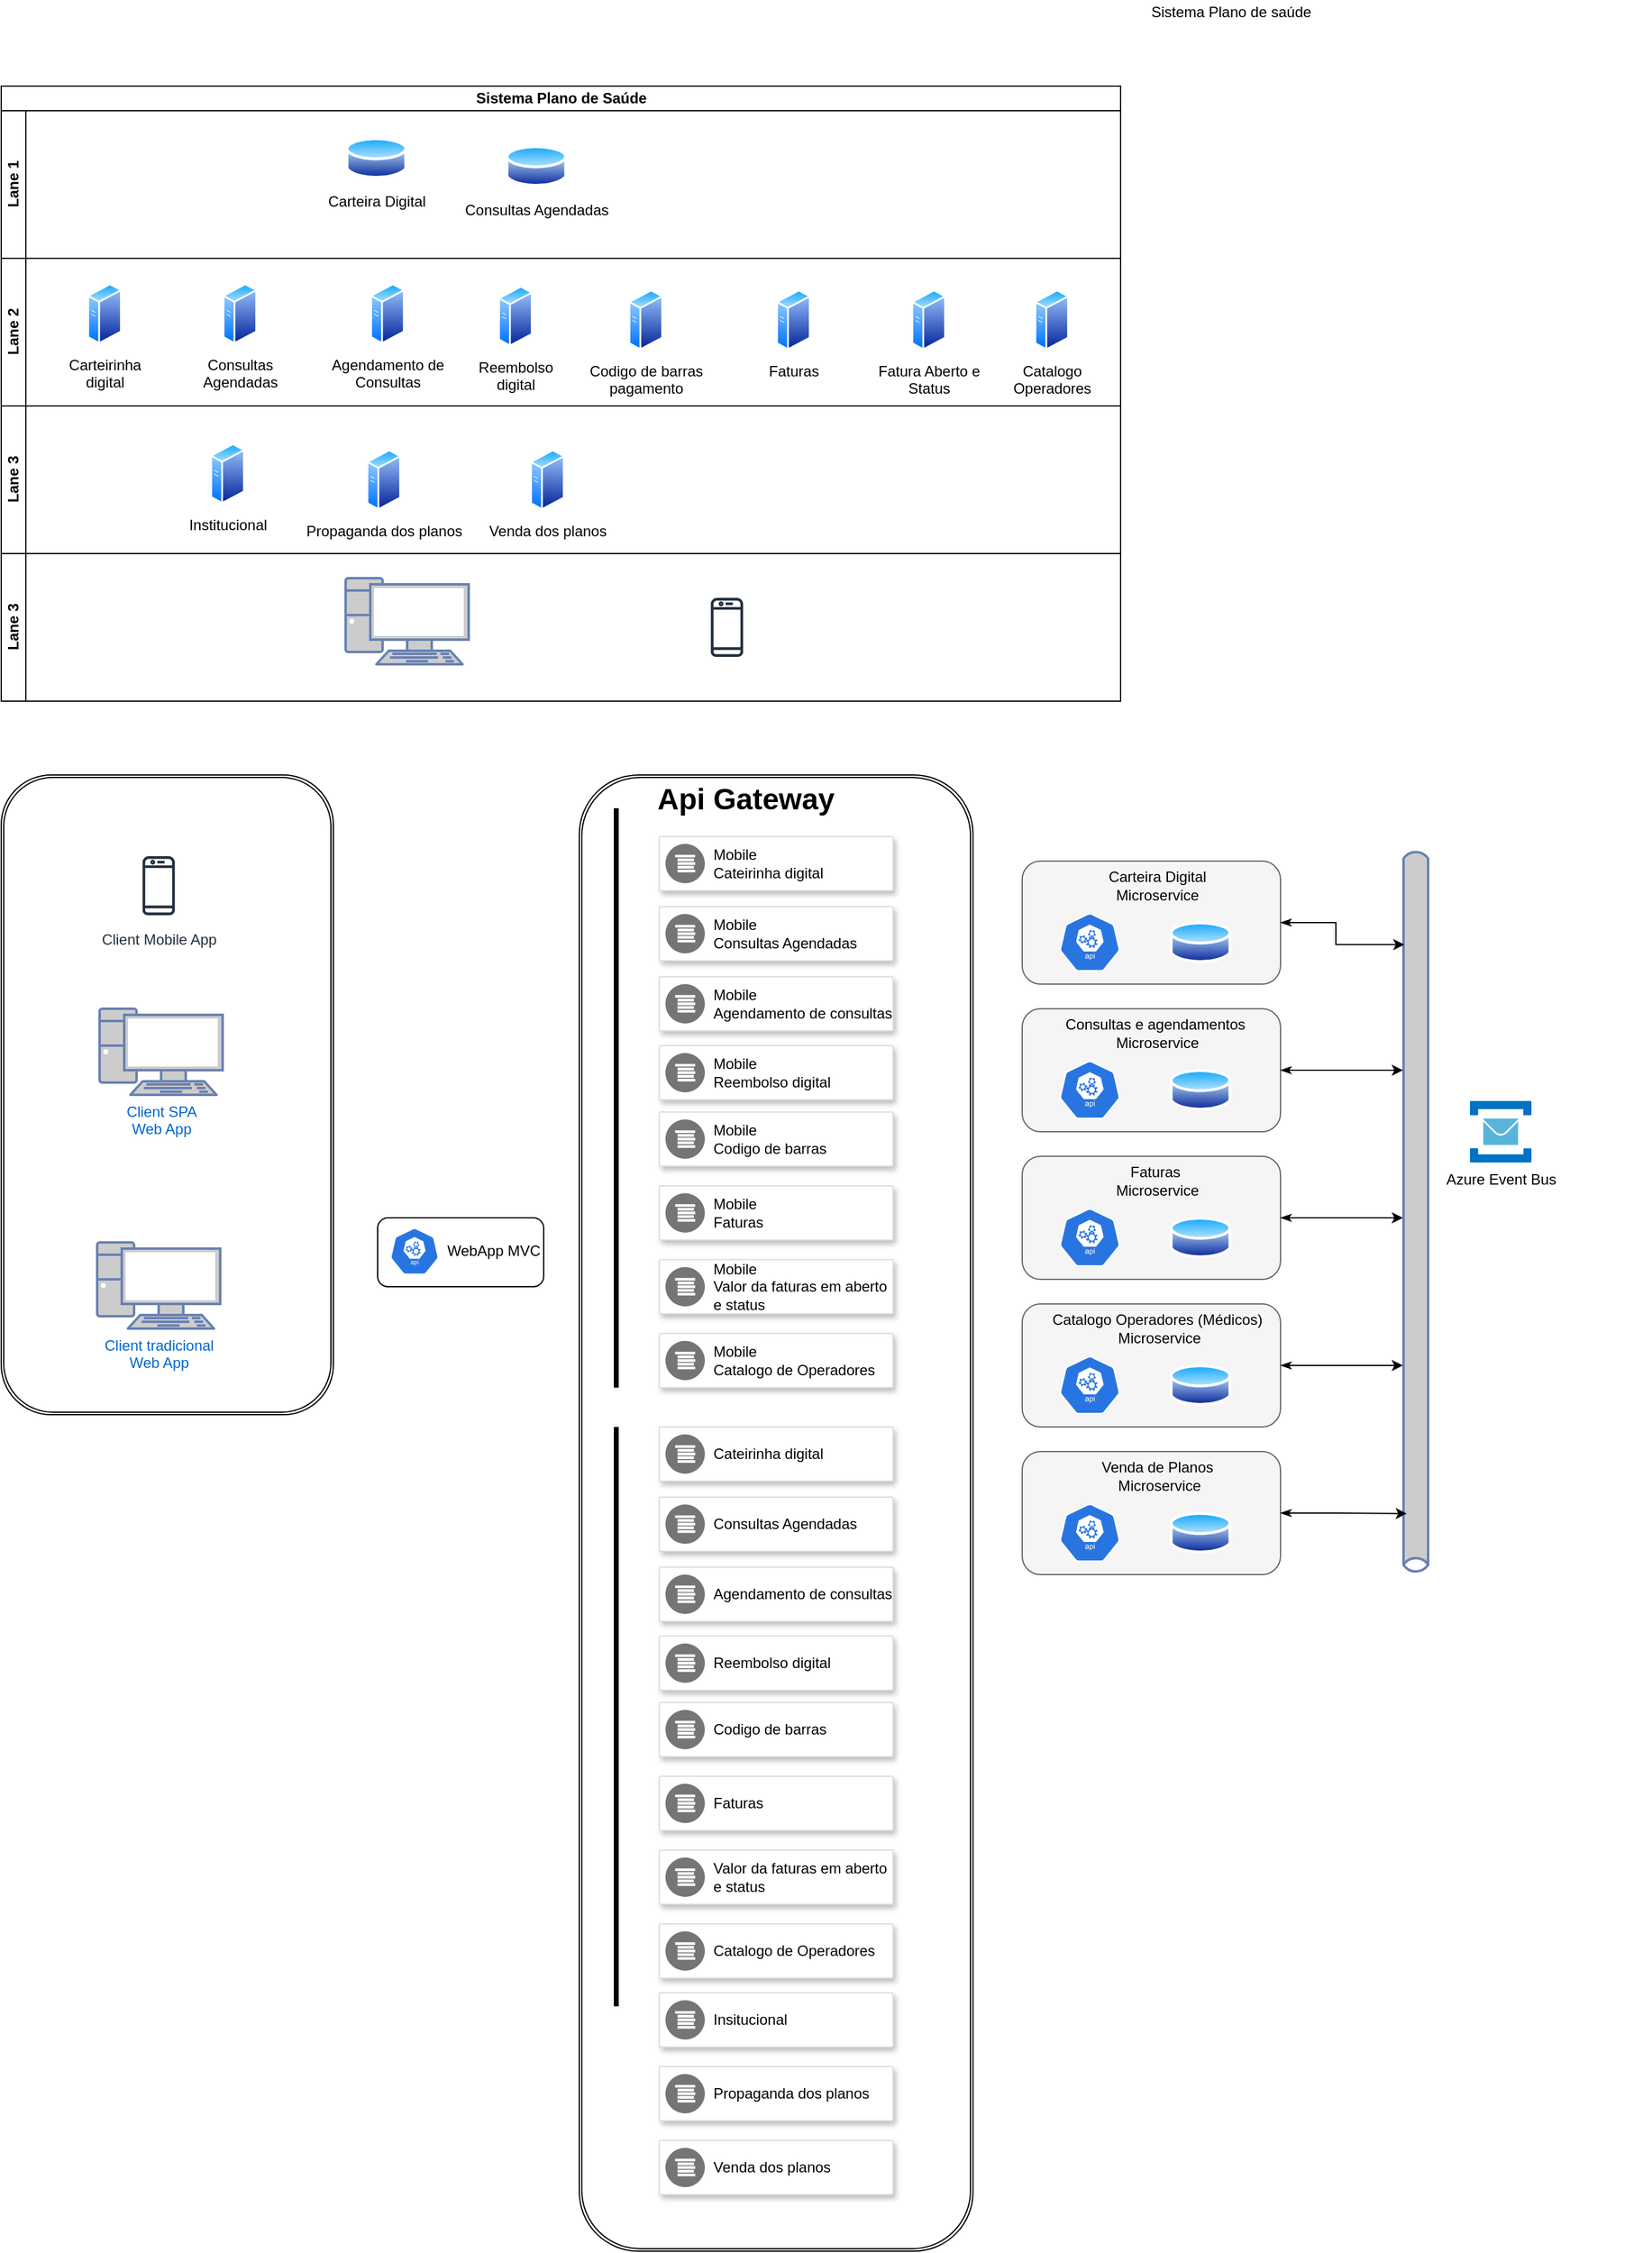<mxfile version="14.6.13" type="github">
  <diagram id="5VlOxiOjRQa_Ft2UE_wH" name="Page-1">
    <mxGraphModel dx="2842" dy="1225" grid="1" gridSize="10" guides="1" tooltips="1" connect="1" arrows="1" fold="1" page="1" pageScale="1" pageWidth="827" pageHeight="1169" math="0" shadow="0">
      <root>
        <mxCell id="0" />
        <mxCell id="1" parent="0" />
        <mxCell id="9w_ExevQt71kOKKglzPg-163" value="" style="shape=ext;double=1;rounded=1;whiteSpace=wrap;html=1;" vertex="1" parent="1">
          <mxGeometry x="-240" y="720" width="320" height="1200" as="geometry" />
        </mxCell>
        <mxCell id="9w_ExevQt71kOKKglzPg-58" value="" style="shape=ext;double=1;rounded=1;whiteSpace=wrap;html=1;" vertex="1" parent="1">
          <mxGeometry x="-710" y="720" width="270" height="520" as="geometry" />
        </mxCell>
        <mxCell id="9w_ExevQt71kOKKglzPg-6" value="Sistema Plano de saúde" style="text;html=1;strokeColor=none;fillColor=none;align=center;verticalAlign=middle;whiteSpace=wrap;rounded=0;" vertex="1" parent="1">
          <mxGeometry x="200" y="90" width="180" height="20" as="geometry" />
        </mxCell>
        <mxCell id="9w_ExevQt71kOKKglzPg-21" value="Sistema Plano de Saúde" style="swimlane;html=1;childLayout=stackLayout;resizeParent=1;resizeParentMax=0;horizontal=1;startSize=20;horizontalStack=0;" vertex="1" parent="1">
          <mxGeometry x="-710" y="160" width="910" height="380" as="geometry" />
        </mxCell>
        <mxCell id="9w_ExevQt71kOKKglzPg-22" value="Lane 1" style="swimlane;html=1;startSize=20;horizontal=0;" vertex="1" parent="9w_ExevQt71kOKKglzPg-21">
          <mxGeometry y="20" width="910" height="120" as="geometry" />
        </mxCell>
        <mxCell id="9w_ExevQt71kOKKglzPg-40" value="Carteira Digital" style="aspect=fixed;perimeter=ellipsePerimeter;html=1;align=center;shadow=0;dashed=0;spacingTop=3;image;image=img/lib/active_directory/database.svg;" vertex="1" parent="9w_ExevQt71kOKKglzPg-22">
          <mxGeometry x="280" y="20" width="50" height="37" as="geometry" />
        </mxCell>
        <mxCell id="9w_ExevQt71kOKKglzPg-55" value="Consultas Agendadas&lt;br&gt;" style="aspect=fixed;perimeter=ellipsePerimeter;html=1;align=center;shadow=0;dashed=0;spacingTop=3;image;image=img/lib/active_directory/database.svg;" vertex="1" parent="9w_ExevQt71kOKKglzPg-22">
          <mxGeometry x="410" y="26.5" width="50" height="37" as="geometry" />
        </mxCell>
        <mxCell id="9w_ExevQt71kOKKglzPg-23" value="Lane 2" style="swimlane;html=1;startSize=20;horizontal=0;" vertex="1" parent="9w_ExevQt71kOKKglzPg-21">
          <mxGeometry y="140" width="910" height="120" as="geometry" />
        </mxCell>
        <mxCell id="9w_ExevQt71kOKKglzPg-32" value="Catalogo &lt;br&gt;Operadores" style="aspect=fixed;perimeter=ellipsePerimeter;html=1;align=center;shadow=0;dashed=0;spacingTop=3;image;image=img/lib/active_directory/generic_server.svg;" vertex="1" parent="9w_ExevQt71kOKKglzPg-23">
          <mxGeometry x="840" y="25" width="28" height="50" as="geometry" />
        </mxCell>
        <mxCell id="9w_ExevQt71kOKKglzPg-31" value="Fatura Aberto e &lt;br&gt;Status" style="aspect=fixed;perimeter=ellipsePerimeter;html=1;align=center;shadow=0;dashed=0;spacingTop=3;image;image=img/lib/active_directory/generic_server.svg;" vertex="1" parent="9w_ExevQt71kOKKglzPg-23">
          <mxGeometry x="740" y="25" width="28" height="50" as="geometry" />
        </mxCell>
        <mxCell id="9w_ExevQt71kOKKglzPg-30" value="Faturas&lt;br&gt;" style="aspect=fixed;perimeter=ellipsePerimeter;html=1;align=center;shadow=0;dashed=0;spacingTop=3;image;image=img/lib/active_directory/generic_server.svg;" vertex="1" parent="9w_ExevQt71kOKKglzPg-23">
          <mxGeometry x="630" y="25" width="28" height="50" as="geometry" />
        </mxCell>
        <mxCell id="9w_ExevQt71kOKKglzPg-29" value="Codigo de barras &lt;br&gt;pagamento" style="aspect=fixed;perimeter=ellipsePerimeter;html=1;align=center;shadow=0;dashed=0;spacingTop=3;image;image=img/lib/active_directory/generic_server.svg;" vertex="1" parent="9w_ExevQt71kOKKglzPg-23">
          <mxGeometry x="510" y="25" width="28" height="50" as="geometry" />
        </mxCell>
        <mxCell id="9w_ExevQt71kOKKglzPg-28" value="Reembolso &lt;br&gt;digital" style="aspect=fixed;perimeter=ellipsePerimeter;html=1;align=center;shadow=0;dashed=0;spacingTop=3;image;image=img/lib/active_directory/generic_server.svg;" vertex="1" parent="9w_ExevQt71kOKKglzPg-23">
          <mxGeometry x="404" y="22" width="28" height="50" as="geometry" />
        </mxCell>
        <mxCell id="9w_ExevQt71kOKKglzPg-27" value="Agendamento de &lt;br&gt;Consultas" style="aspect=fixed;perimeter=ellipsePerimeter;html=1;align=center;shadow=0;dashed=0;spacingTop=3;image;image=img/lib/active_directory/generic_server.svg;" vertex="1" parent="9w_ExevQt71kOKKglzPg-23">
          <mxGeometry x="300" y="20" width="28" height="50" as="geometry" />
        </mxCell>
        <mxCell id="9w_ExevQt71kOKKglzPg-24" value="Lane 3" style="swimlane;html=1;startSize=20;horizontal=0;" vertex="1" parent="9w_ExevQt71kOKKglzPg-21">
          <mxGeometry y="260" width="910" height="120" as="geometry" />
        </mxCell>
        <mxCell id="9w_ExevQt71kOKKglzPg-38" value="Venda dos planos" style="aspect=fixed;perimeter=ellipsePerimeter;html=1;align=center;shadow=0;dashed=0;spacingTop=3;image;image=img/lib/active_directory/generic_server.svg;" vertex="1" parent="9w_ExevQt71kOKKglzPg-24">
          <mxGeometry x="430" y="35" width="28.0" height="50" as="geometry" />
        </mxCell>
        <mxCell id="9w_ExevQt71kOKKglzPg-37" value="Propaganda dos planos" style="aspect=fixed;perimeter=ellipsePerimeter;html=1;align=center;shadow=0;dashed=0;spacingTop=3;image;image=img/lib/active_directory/generic_server.svg;" vertex="1" parent="9w_ExevQt71kOKKglzPg-24">
          <mxGeometry x="297" y="35" width="28.0" height="50" as="geometry" />
        </mxCell>
        <mxCell id="9w_ExevQt71kOKKglzPg-25" value="Carteirinha &lt;br&gt;digital" style="aspect=fixed;perimeter=ellipsePerimeter;html=1;align=center;shadow=0;dashed=0;spacingTop=3;image;image=img/lib/active_directory/generic_server.svg;" vertex="1" parent="1">
          <mxGeometry x="-640" y="320" width="28.0" height="50" as="geometry" />
        </mxCell>
        <mxCell id="9w_ExevQt71kOKKglzPg-26" value="Consultas &lt;br&gt;Agendadas" style="aspect=fixed;perimeter=ellipsePerimeter;html=1;align=center;shadow=0;dashed=0;spacingTop=3;image;image=img/lib/active_directory/generic_server.svg;" vertex="1" parent="1">
          <mxGeometry x="-530" y="320" width="28" height="50" as="geometry" />
        </mxCell>
        <mxCell id="9w_ExevQt71kOKKglzPg-33" value="Lane 3" style="swimlane;html=1;startSize=20;horizontal=0;" vertex="1" parent="1">
          <mxGeometry x="-710" y="540" width="910" height="120" as="geometry">
            <mxRectangle x="-710" y="540" width="30" height="60" as="alternateBounds" />
          </mxGeometry>
        </mxCell>
        <mxCell id="9w_ExevQt71kOKKglzPg-34" value="" style="outlineConnect=0;fontColor=#232F3E;gradientColor=none;strokeColor=#232F3E;fillColor=#ffffff;dashed=0;verticalLabelPosition=bottom;verticalAlign=top;align=center;html=1;fontSize=12;fontStyle=0;aspect=fixed;shape=mxgraph.aws4.resourceIcon;resIcon=mxgraph.aws4.mobile_client;" vertex="1" parent="9w_ExevQt71kOKKglzPg-33">
          <mxGeometry x="560" y="30" width="60" height="60" as="geometry" />
        </mxCell>
        <mxCell id="9w_ExevQt71kOKKglzPg-35" value="" style="fontColor=#0066CC;verticalAlign=top;verticalLabelPosition=bottom;labelPosition=center;align=center;html=1;outlineConnect=0;fillColor=#CCCCCC;strokeColor=#6881B3;gradientColor=none;gradientDirection=north;strokeWidth=2;shape=mxgraph.networks.pc;" vertex="1" parent="9w_ExevQt71kOKKglzPg-33">
          <mxGeometry x="280" y="20" width="100" height="70" as="geometry" />
        </mxCell>
        <mxCell id="9w_ExevQt71kOKKglzPg-36" value="Institucional" style="aspect=fixed;perimeter=ellipsePerimeter;html=1;align=center;shadow=0;dashed=0;spacingTop=3;image;image=img/lib/active_directory/generic_server.svg;" vertex="1" parent="1">
          <mxGeometry x="-540" y="450" width="28.0" height="50" as="geometry" />
        </mxCell>
        <mxCell id="9w_ExevQt71kOKKglzPg-59" value="Client SPA &lt;br&gt;Web App" style="fontColor=#0066CC;verticalAlign=top;verticalLabelPosition=bottom;labelPosition=center;align=center;html=1;outlineConnect=0;fillColor=#CCCCCC;strokeColor=#6881B3;gradientColor=none;gradientDirection=north;strokeWidth=2;shape=mxgraph.networks.pc;" vertex="1" parent="1">
          <mxGeometry x="-630" y="910" width="100" height="70" as="geometry" />
        </mxCell>
        <mxCell id="9w_ExevQt71kOKKglzPg-81" value="" style="group" vertex="1" connectable="0" parent="1">
          <mxGeometry x="120" y="790" width="210" height="100" as="geometry" />
        </mxCell>
        <mxCell id="9w_ExevQt71kOKKglzPg-77" value="" style="rounded=1;whiteSpace=wrap;html=1;fillColor=#f5f5f5;strokeColor=#666666;fontColor=#333333;" vertex="1" parent="9w_ExevQt71kOKKglzPg-81">
          <mxGeometry width="210" height="100" as="geometry" />
        </mxCell>
        <mxCell id="9w_ExevQt71kOKKglzPg-78" value="" style="html=1;dashed=0;whitespace=wrap;fillColor=#2875E2;strokeColor=#ffffff;points=[[0.005,0.63,0],[0.1,0.2,0],[0.9,0.2,0],[0.5,0,0],[0.995,0.63,0],[0.72,0.99,0],[0.5,1,0],[0.28,0.99,0]];shape=mxgraph.kubernetes.icon;prIcon=api" vertex="1" parent="9w_ExevQt71kOKKglzPg-81">
          <mxGeometry x="30" y="42" width="50" height="48" as="geometry" />
        </mxCell>
        <mxCell id="9w_ExevQt71kOKKglzPg-79" value="Carteira Digital &lt;br&gt;Microservice" style="text;html=1;strokeColor=none;fillColor=none;align=center;verticalAlign=middle;whiteSpace=wrap;rounded=0;" vertex="1" parent="9w_ExevQt71kOKKglzPg-81">
          <mxGeometry x="10" y="10" width="200" height="20" as="geometry" />
        </mxCell>
        <mxCell id="9w_ExevQt71kOKKglzPg-80" value="" style="aspect=fixed;perimeter=ellipsePerimeter;html=1;align=center;shadow=0;dashed=0;spacingTop=3;image;image=img/lib/active_directory/database.svg;" vertex="1" parent="9w_ExevQt71kOKKglzPg-81">
          <mxGeometry x="120" y="47.5" width="50" height="37" as="geometry" />
        </mxCell>
        <mxCell id="9w_ExevQt71kOKKglzPg-83" value="" style="group" vertex="1" connectable="0" parent="1">
          <mxGeometry x="120" y="910" width="210" height="100" as="geometry" />
        </mxCell>
        <mxCell id="9w_ExevQt71kOKKglzPg-84" value="" style="rounded=1;whiteSpace=wrap;html=1;fillColor=#f5f5f5;strokeColor=#666666;fontColor=#333333;" vertex="1" parent="9w_ExevQt71kOKKglzPg-83">
          <mxGeometry width="210" height="100" as="geometry" />
        </mxCell>
        <mxCell id="9w_ExevQt71kOKKglzPg-85" value="" style="html=1;dashed=0;whitespace=wrap;fillColor=#2875E2;strokeColor=#ffffff;points=[[0.005,0.63,0],[0.1,0.2,0],[0.9,0.2,0],[0.5,0,0],[0.995,0.63,0],[0.72,0.99,0],[0.5,1,0],[0.28,0.99,0]];shape=mxgraph.kubernetes.icon;prIcon=api" vertex="1" parent="9w_ExevQt71kOKKglzPg-83">
          <mxGeometry x="30" y="42" width="50" height="48" as="geometry" />
        </mxCell>
        <mxCell id="9w_ExevQt71kOKKglzPg-86" value="Consultas e agendamentos&amp;nbsp;&lt;br&gt;Microservice" style="text;html=1;strokeColor=none;fillColor=none;align=center;verticalAlign=middle;whiteSpace=wrap;rounded=0;" vertex="1" parent="9w_ExevQt71kOKKglzPg-83">
          <mxGeometry x="10" y="10" width="200" height="20" as="geometry" />
        </mxCell>
        <mxCell id="9w_ExevQt71kOKKglzPg-87" value="" style="aspect=fixed;perimeter=ellipsePerimeter;html=1;align=center;shadow=0;dashed=0;spacingTop=3;image;image=img/lib/active_directory/database.svg;" vertex="1" parent="9w_ExevQt71kOKKglzPg-83">
          <mxGeometry x="120" y="47.5" width="50" height="37" as="geometry" />
        </mxCell>
        <mxCell id="9w_ExevQt71kOKKglzPg-88" value="" style="group" vertex="1" connectable="0" parent="1">
          <mxGeometry x="120" y="1150" width="210" height="100" as="geometry" />
        </mxCell>
        <mxCell id="9w_ExevQt71kOKKglzPg-89" value="" style="rounded=1;whiteSpace=wrap;html=1;fillColor=#f5f5f5;strokeColor=#666666;fontColor=#333333;" vertex="1" parent="9w_ExevQt71kOKKglzPg-88">
          <mxGeometry width="210" height="100" as="geometry" />
        </mxCell>
        <mxCell id="9w_ExevQt71kOKKglzPg-90" value="" style="html=1;dashed=0;whitespace=wrap;fillColor=#2875E2;strokeColor=#ffffff;points=[[0.005,0.63,0],[0.1,0.2,0],[0.9,0.2,0],[0.5,0,0],[0.995,0.63,0],[0.72,0.99,0],[0.5,1,0],[0.28,0.99,0]];shape=mxgraph.kubernetes.icon;prIcon=api" vertex="1" parent="9w_ExevQt71kOKKglzPg-88">
          <mxGeometry x="30" y="42" width="50" height="48" as="geometry" />
        </mxCell>
        <mxCell id="9w_ExevQt71kOKKglzPg-91" value="Catalogo Operadores (Médicos)&lt;br&gt;&amp;nbsp;Microservice" style="text;html=1;strokeColor=none;fillColor=none;align=center;verticalAlign=middle;whiteSpace=wrap;rounded=0;" vertex="1" parent="9w_ExevQt71kOKKglzPg-88">
          <mxGeometry x="10" y="10" width="200" height="20" as="geometry" />
        </mxCell>
        <mxCell id="9w_ExevQt71kOKKglzPg-92" value="" style="aspect=fixed;perimeter=ellipsePerimeter;html=1;align=center;shadow=0;dashed=0;spacingTop=3;image;image=img/lib/active_directory/database.svg;" vertex="1" parent="9w_ExevQt71kOKKglzPg-88">
          <mxGeometry x="120" y="47.5" width="50" height="37" as="geometry" />
        </mxCell>
        <mxCell id="9w_ExevQt71kOKKglzPg-93" value="" style="group" vertex="1" connectable="0" parent="1">
          <mxGeometry x="120" y="1030" width="210" height="100" as="geometry" />
        </mxCell>
        <mxCell id="9w_ExevQt71kOKKglzPg-94" value="" style="rounded=1;whiteSpace=wrap;html=1;fillColor=#f5f5f5;strokeColor=#666666;fontColor=#333333;" vertex="1" parent="9w_ExevQt71kOKKglzPg-93">
          <mxGeometry width="210" height="100" as="geometry" />
        </mxCell>
        <mxCell id="9w_ExevQt71kOKKglzPg-95" value="" style="html=1;dashed=0;whitespace=wrap;fillColor=#2875E2;strokeColor=#ffffff;points=[[0.005,0.63,0],[0.1,0.2,0],[0.9,0.2,0],[0.5,0,0],[0.995,0.63,0],[0.72,0.99,0],[0.5,1,0],[0.28,0.99,0]];shape=mxgraph.kubernetes.icon;prIcon=api" vertex="1" parent="9w_ExevQt71kOKKglzPg-93">
          <mxGeometry x="30" y="42" width="50" height="48" as="geometry" />
        </mxCell>
        <mxCell id="9w_ExevQt71kOKKglzPg-96" value="Faturas&amp;nbsp;&lt;br&gt;Microservice" style="text;html=1;strokeColor=none;fillColor=none;align=center;verticalAlign=middle;whiteSpace=wrap;rounded=0;" vertex="1" parent="9w_ExevQt71kOKKglzPg-93">
          <mxGeometry x="10" y="10" width="200" height="20" as="geometry" />
        </mxCell>
        <mxCell id="9w_ExevQt71kOKKglzPg-97" value="" style="aspect=fixed;perimeter=ellipsePerimeter;html=1;align=center;shadow=0;dashed=0;spacingTop=3;image;image=img/lib/active_directory/database.svg;" vertex="1" parent="9w_ExevQt71kOKKglzPg-93">
          <mxGeometry x="120" y="47.5" width="50" height="37" as="geometry" />
        </mxCell>
        <mxCell id="9w_ExevQt71kOKKglzPg-98" value="" style="html=1;fillColor=#CCCCCC;strokeColor=#6881B3;gradientColor=none;gradientDirection=north;strokeWidth=2;shape=mxgraph.networks.bus;gradientColor=none;gradientDirection=north;fontColor=#ffffff;perimeter=backbonePerimeter;backboneSize=20;rounded=1;direction=south;" vertex="1" parent="1">
          <mxGeometry x="420" y="780" width="40" height="590" as="geometry" />
        </mxCell>
        <mxCell id="9w_ExevQt71kOKKglzPg-102" value="" style="edgeStyle=none;rounded=0;endArrow=none;html=1;strokeWidth=2;strokeColor=none;" edge="1" parent="1" source="9w_ExevQt71kOKKglzPg-98">
          <mxGeometry relative="1" as="geometry">
            <mxPoint x="630" y="890" as="targetPoint" />
            <Array as="points">
              <mxPoint x="490" y="890" />
            </Array>
          </mxGeometry>
        </mxCell>
        <mxCell id="9w_ExevQt71kOKKglzPg-112" value="Azure Event Bus" style="aspect=fixed;html=1;points=[];align=center;image;fontSize=12;image=img/lib/mscae/Service_Bus.svg;rounded=1;" vertex="1" parent="1">
          <mxGeometry x="484" y="985" width="50" height="50" as="geometry" />
        </mxCell>
        <mxCell id="9w_ExevQt71kOKKglzPg-121" value="" style="edgeStyle=orthogonalEdgeStyle;rounded=0;orthogonalLoop=1;jettySize=auto;html=1;startArrow=classicThin;startFill=1;" edge="1" parent="1" source="9w_ExevQt71kOKKglzPg-89" target="9w_ExevQt71kOKKglzPg-98">
          <mxGeometry relative="1" as="geometry">
            <Array as="points">
              <mxPoint x="400" y="1200" />
              <mxPoint x="400" y="1200" />
            </Array>
          </mxGeometry>
        </mxCell>
        <mxCell id="9w_ExevQt71kOKKglzPg-123" style="edgeStyle=orthogonalEdgeStyle;rounded=0;orthogonalLoop=1;jettySize=auto;html=1;startArrow=classicThin;startFill=1;" edge="1" parent="1" source="9w_ExevQt71kOKKglzPg-94" target="9w_ExevQt71kOKKglzPg-98">
          <mxGeometry relative="1" as="geometry">
            <Array as="points">
              <mxPoint x="400" y="1080" />
              <mxPoint x="400" y="1080" />
            </Array>
          </mxGeometry>
        </mxCell>
        <mxCell id="9w_ExevQt71kOKKglzPg-124" style="edgeStyle=orthogonalEdgeStyle;rounded=0;orthogonalLoop=1;jettySize=auto;html=1;startArrow=classicThin;startFill=1;" edge="1" parent="1" source="9w_ExevQt71kOKKglzPg-84" target="9w_ExevQt71kOKKglzPg-98">
          <mxGeometry relative="1" as="geometry">
            <mxPoint x="420" y="960" as="targetPoint" />
            <Array as="points">
              <mxPoint x="410" y="960" />
              <mxPoint x="410" y="960" />
            </Array>
          </mxGeometry>
        </mxCell>
        <mxCell id="9w_ExevQt71kOKKglzPg-126" style="edgeStyle=orthogonalEdgeStyle;rounded=0;orthogonalLoop=1;jettySize=auto;html=1;entryX=0.132;entryY=0.733;entryDx=0;entryDy=0;entryPerimeter=0;startArrow=classicThin;startFill=1;" edge="1" parent="1" source="9w_ExevQt71kOKKglzPg-77" target="9w_ExevQt71kOKKglzPg-98">
          <mxGeometry relative="1" as="geometry" />
        </mxCell>
        <mxCell id="9w_ExevQt71kOKKglzPg-142" value="" style="strokeColor=#dddddd;shadow=1;strokeWidth=1;rounded=1;absoluteArcSize=1;arcSize=2;html=1;" vertex="1" parent="1">
          <mxGeometry x="-175" y="1250" width="190" height="44" as="geometry" />
        </mxCell>
        <mxCell id="9w_ExevQt71kOKKglzPg-143" value="Cateirinha digital" style="dashed=0;connectable=0;html=1;fillColor=#757575;strokeColor=none;shape=mxgraph.gcp2.logs_api;part=1;labelPosition=right;verticalLabelPosition=middle;align=left;verticalAlign=middle;spacingLeft=5;fontSize=12;" vertex="1" parent="9w_ExevQt71kOKKglzPg-142">
          <mxGeometry y="0.5" width="32" height="32" relative="1" as="geometry">
            <mxPoint x="5" y="-16" as="offset" />
          </mxGeometry>
        </mxCell>
        <mxCell id="9w_ExevQt71kOKKglzPg-144" value="Client tradicional &lt;br&gt;Web App" style="fontColor=#0066CC;verticalAlign=top;verticalLabelPosition=bottom;labelPosition=center;align=center;html=1;outlineConnect=0;fillColor=#CCCCCC;strokeColor=#6881B3;gradientColor=none;gradientDirection=north;strokeWidth=2;shape=mxgraph.networks.pc;" vertex="1" parent="1">
          <mxGeometry x="-632" y="1100" width="100" height="70" as="geometry" />
        </mxCell>
        <mxCell id="9w_ExevQt71kOKKglzPg-146" value="Client Mobile App" style="outlineConnect=0;fontColor=#232F3E;gradientColor=none;strokeColor=#232F3E;fillColor=#ffffff;dashed=0;verticalLabelPosition=bottom;verticalAlign=top;align=center;html=1;fontSize=12;fontStyle=0;aspect=fixed;shape=mxgraph.aws4.resourceIcon;resIcon=mxgraph.aws4.mobile_client;rounded=1;" vertex="1" parent="1">
          <mxGeometry x="-612" y="780" width="60" height="60" as="geometry" />
        </mxCell>
        <mxCell id="9w_ExevQt71kOKKglzPg-152" value="" style="group" vertex="1" connectable="0" parent="1">
          <mxGeometry x="-413" y="1080" width="270" height="80" as="geometry" />
        </mxCell>
        <mxCell id="9w_ExevQt71kOKKglzPg-203" value="" style="group" vertex="1" connectable="0" parent="9w_ExevQt71kOKKglzPg-152">
          <mxGeometry x="9" width="135" height="56" as="geometry" />
        </mxCell>
        <mxCell id="9w_ExevQt71kOKKglzPg-153" value="" style="rounded=1;whiteSpace=wrap;html=1;" vertex="1" parent="9w_ExevQt71kOKKglzPg-203">
          <mxGeometry width="135" height="56" as="geometry" />
        </mxCell>
        <mxCell id="9w_ExevQt71kOKKglzPg-154" value="" style="html=1;dashed=0;whitespace=wrap;fillColor=#2875E2;strokeColor=#ffffff;points=[[0.005,0.63,0],[0.1,0.2,0],[0.9,0.2,0],[0.5,0,0],[0.995,0.63,0],[0.72,0.99,0],[0.5,1,0],[0.28,0.99,0]];shape=mxgraph.kubernetes.icon;prIcon=api" vertex="1" parent="9w_ExevQt71kOKKglzPg-203">
          <mxGeometry x="2.145" y="8" width="55.714" height="38.4" as="geometry" />
        </mxCell>
        <mxCell id="9w_ExevQt71kOKKglzPg-155" value="WebApp MVC" style="text;html=1;strokeColor=none;fillColor=none;align=center;verticalAlign=middle;whiteSpace=wrap;rounded=0;" vertex="1" parent="9w_ExevQt71kOKKglzPg-203">
          <mxGeometry x="54" y="19.2" width="81" height="16" as="geometry" />
        </mxCell>
        <mxCell id="9w_ExevQt71kOKKglzPg-164" value="" style="line;strokeWidth=4;direction=south;html=1;perimeter=backbonePerimeter;points=[];outlineConnect=0;rounded=1;" vertex="1" parent="1">
          <mxGeometry x="-220" y="1250" width="20" height="471" as="geometry" />
        </mxCell>
        <mxCell id="9w_ExevQt71kOKKglzPg-165" value="Api Gateway" style="text;strokeColor=none;fillColor=none;html=1;fontSize=24;fontStyle=1;verticalAlign=middle;align=center;rounded=1;" vertex="1" parent="1">
          <mxGeometry x="-240" y="720" width="270" height="40" as="geometry" />
        </mxCell>
        <mxCell id="9w_ExevQt71kOKKglzPg-166" value="" style="strokeColor=#dddddd;shadow=1;strokeWidth=1;rounded=1;absoluteArcSize=1;arcSize=2;html=1;" vertex="1" parent="1">
          <mxGeometry x="-175" y="1307" width="190" height="44" as="geometry" />
        </mxCell>
        <mxCell id="9w_ExevQt71kOKKglzPg-167" value="Consultas Agendadas" style="dashed=0;connectable=0;html=1;fillColor=#757575;strokeColor=none;shape=mxgraph.gcp2.logs_api;part=1;labelPosition=right;verticalLabelPosition=middle;align=left;verticalAlign=middle;spacingLeft=5;fontSize=12;" vertex="1" parent="9w_ExevQt71kOKKglzPg-166">
          <mxGeometry y="0.5" width="32" height="32" relative="1" as="geometry">
            <mxPoint x="5" y="-16" as="offset" />
          </mxGeometry>
        </mxCell>
        <mxCell id="9w_ExevQt71kOKKglzPg-168" value="" style="strokeColor=#dddddd;shadow=1;strokeWidth=1;rounded=1;absoluteArcSize=1;arcSize=2;html=1;" vertex="1" parent="1">
          <mxGeometry x="-175" y="1474" width="190" height="44" as="geometry" />
        </mxCell>
        <mxCell id="9w_ExevQt71kOKKglzPg-169" value="Codigo de barras" style="dashed=0;connectable=0;html=1;fillColor=#757575;strokeColor=none;shape=mxgraph.gcp2.logs_api;part=1;labelPosition=right;verticalLabelPosition=middle;align=left;verticalAlign=middle;spacingLeft=5;fontSize=12;" vertex="1" parent="9w_ExevQt71kOKKglzPg-168">
          <mxGeometry y="0.5" width="32" height="32" relative="1" as="geometry">
            <mxPoint x="5" y="-16" as="offset" />
          </mxGeometry>
        </mxCell>
        <mxCell id="9w_ExevQt71kOKKglzPg-170" value="" style="strokeColor=#dddddd;shadow=1;strokeWidth=1;rounded=1;absoluteArcSize=1;arcSize=2;html=1;" vertex="1" parent="1">
          <mxGeometry x="-175" y="1364" width="190" height="44" as="geometry" />
        </mxCell>
        <mxCell id="9w_ExevQt71kOKKglzPg-171" value="Agendamento de consultas" style="dashed=0;connectable=0;html=1;fillColor=#757575;strokeColor=none;shape=mxgraph.gcp2.logs_api;part=1;labelPosition=right;verticalLabelPosition=middle;align=left;verticalAlign=middle;spacingLeft=5;fontSize=12;" vertex="1" parent="9w_ExevQt71kOKKglzPg-170">
          <mxGeometry y="0.5" width="32" height="32" relative="1" as="geometry">
            <mxPoint x="5" y="-16" as="offset" />
          </mxGeometry>
        </mxCell>
        <mxCell id="9w_ExevQt71kOKKglzPg-172" value="" style="strokeColor=#dddddd;shadow=1;strokeWidth=1;rounded=1;absoluteArcSize=1;arcSize=2;html=1;" vertex="1" parent="1">
          <mxGeometry x="-175" y="1420" width="190" height="44" as="geometry" />
        </mxCell>
        <mxCell id="9w_ExevQt71kOKKglzPg-173" value="Reembolso digital" style="dashed=0;connectable=0;html=1;fillColor=#757575;strokeColor=none;shape=mxgraph.gcp2.logs_api;part=1;labelPosition=right;verticalLabelPosition=middle;align=left;verticalAlign=middle;spacingLeft=5;fontSize=12;" vertex="1" parent="9w_ExevQt71kOKKglzPg-172">
          <mxGeometry y="0.5" width="32" height="32" relative="1" as="geometry">
            <mxPoint x="5" y="-16" as="offset" />
          </mxGeometry>
        </mxCell>
        <mxCell id="9w_ExevQt71kOKKglzPg-174" value="" style="strokeColor=#dddddd;shadow=1;strokeWidth=1;rounded=1;absoluteArcSize=1;arcSize=2;html=1;" vertex="1" parent="1">
          <mxGeometry x="-175" y="1594" width="190" height="44" as="geometry" />
        </mxCell>
        <mxCell id="9w_ExevQt71kOKKglzPg-175" value="Valor da faturas em aberto&lt;br&gt;e status" style="dashed=0;connectable=0;html=1;fillColor=#757575;strokeColor=none;shape=mxgraph.gcp2.logs_api;part=1;labelPosition=right;verticalLabelPosition=middle;align=left;verticalAlign=middle;spacingLeft=5;fontSize=12;" vertex="1" parent="9w_ExevQt71kOKKglzPg-174">
          <mxGeometry y="0.5" width="32" height="32" relative="1" as="geometry">
            <mxPoint x="5" y="-16" as="offset" />
          </mxGeometry>
        </mxCell>
        <mxCell id="9w_ExevQt71kOKKglzPg-176" value="" style="strokeColor=#dddddd;shadow=1;strokeWidth=1;rounded=1;absoluteArcSize=1;arcSize=2;html=1;" vertex="1" parent="1">
          <mxGeometry x="-175" y="1534" width="190" height="44" as="geometry" />
        </mxCell>
        <mxCell id="9w_ExevQt71kOKKglzPg-177" value="Faturas" style="dashed=0;connectable=0;html=1;fillColor=#757575;strokeColor=none;shape=mxgraph.gcp2.logs_api;part=1;labelPosition=right;verticalLabelPosition=middle;align=left;verticalAlign=middle;spacingLeft=5;fontSize=12;" vertex="1" parent="9w_ExevQt71kOKKglzPg-176">
          <mxGeometry y="0.5" width="32" height="32" relative="1" as="geometry">
            <mxPoint x="5" y="-16" as="offset" />
          </mxGeometry>
        </mxCell>
        <mxCell id="9w_ExevQt71kOKKglzPg-178" value="" style="strokeColor=#dddddd;shadow=1;strokeWidth=1;rounded=1;absoluteArcSize=1;arcSize=2;html=1;" vertex="1" parent="1">
          <mxGeometry x="-175" y="1654" width="190" height="44" as="geometry" />
        </mxCell>
        <mxCell id="9w_ExevQt71kOKKglzPg-179" value="Catalogo de Operadores" style="dashed=0;connectable=0;html=1;fillColor=#757575;strokeColor=none;shape=mxgraph.gcp2.logs_api;part=1;labelPosition=right;verticalLabelPosition=middle;align=left;verticalAlign=middle;spacingLeft=5;fontSize=12;" vertex="1" parent="9w_ExevQt71kOKKglzPg-178">
          <mxGeometry y="0.5" width="32" height="32" relative="1" as="geometry">
            <mxPoint x="5" y="-16" as="offset" />
          </mxGeometry>
        </mxCell>
        <mxCell id="9w_ExevQt71kOKKglzPg-180" value="" style="strokeColor=#dddddd;shadow=1;strokeWidth=1;rounded=1;absoluteArcSize=1;arcSize=2;html=1;" vertex="1" parent="1">
          <mxGeometry x="-175" y="770" width="190" height="44" as="geometry" />
        </mxCell>
        <mxCell id="9w_ExevQt71kOKKglzPg-181" value="Mobile&lt;br&gt;Cateirinha digital" style="dashed=0;connectable=0;html=1;fillColor=#757575;strokeColor=none;shape=mxgraph.gcp2.logs_api;part=1;labelPosition=right;verticalLabelPosition=middle;align=left;verticalAlign=middle;spacingLeft=5;fontSize=12;" vertex="1" parent="9w_ExevQt71kOKKglzPg-180">
          <mxGeometry y="0.5" width="32" height="32" relative="1" as="geometry">
            <mxPoint x="5" y="-16" as="offset" />
          </mxGeometry>
        </mxCell>
        <mxCell id="9w_ExevQt71kOKKglzPg-182" value="" style="strokeColor=#dddddd;shadow=1;strokeWidth=1;rounded=1;absoluteArcSize=1;arcSize=2;html=1;" vertex="1" parent="1">
          <mxGeometry x="-175" y="827" width="190" height="44" as="geometry" />
        </mxCell>
        <mxCell id="9w_ExevQt71kOKKglzPg-183" value="Mobile&lt;br&gt;Consultas Agendadas" style="dashed=0;connectable=0;html=1;fillColor=#757575;strokeColor=none;shape=mxgraph.gcp2.logs_api;part=1;labelPosition=right;verticalLabelPosition=middle;align=left;verticalAlign=middle;spacingLeft=5;fontSize=12;" vertex="1" parent="9w_ExevQt71kOKKglzPg-182">
          <mxGeometry y="0.5" width="32" height="32" relative="1" as="geometry">
            <mxPoint x="5" y="-16" as="offset" />
          </mxGeometry>
        </mxCell>
        <mxCell id="9w_ExevQt71kOKKglzPg-184" value="" style="strokeColor=#dddddd;shadow=1;strokeWidth=1;rounded=1;absoluteArcSize=1;arcSize=2;html=1;" vertex="1" parent="1">
          <mxGeometry x="-175" y="994" width="190" height="44" as="geometry" />
        </mxCell>
        <mxCell id="9w_ExevQt71kOKKglzPg-185" value="Mobile&lt;br&gt;Codigo de barras" style="dashed=0;connectable=0;html=1;fillColor=#757575;strokeColor=none;shape=mxgraph.gcp2.logs_api;part=1;labelPosition=right;verticalLabelPosition=middle;align=left;verticalAlign=middle;spacingLeft=5;fontSize=12;" vertex="1" parent="9w_ExevQt71kOKKglzPg-184">
          <mxGeometry y="0.5" width="32" height="32" relative="1" as="geometry">
            <mxPoint x="5" y="-16" as="offset" />
          </mxGeometry>
        </mxCell>
        <mxCell id="9w_ExevQt71kOKKglzPg-186" value="" style="strokeColor=#dddddd;shadow=1;strokeWidth=1;rounded=1;absoluteArcSize=1;arcSize=2;html=1;" vertex="1" parent="1">
          <mxGeometry x="-175" y="884" width="190" height="44" as="geometry" />
        </mxCell>
        <mxCell id="9w_ExevQt71kOKKglzPg-187" value="Mobile&lt;br&gt;Agendamento de consultas" style="dashed=0;connectable=0;html=1;fillColor=#757575;strokeColor=none;shape=mxgraph.gcp2.logs_api;part=1;labelPosition=right;verticalLabelPosition=middle;align=left;verticalAlign=middle;spacingLeft=5;fontSize=12;" vertex="1" parent="9w_ExevQt71kOKKglzPg-186">
          <mxGeometry y="0.5" width="32" height="32" relative="1" as="geometry">
            <mxPoint x="5" y="-16" as="offset" />
          </mxGeometry>
        </mxCell>
        <mxCell id="9w_ExevQt71kOKKglzPg-188" value="" style="strokeColor=#dddddd;shadow=1;strokeWidth=1;rounded=1;absoluteArcSize=1;arcSize=2;html=1;" vertex="1" parent="1">
          <mxGeometry x="-175" y="940" width="190" height="44" as="geometry" />
        </mxCell>
        <mxCell id="9w_ExevQt71kOKKglzPg-189" value="Mobile&lt;br&gt;Reembolso digital" style="dashed=0;connectable=0;html=1;fillColor=#757575;strokeColor=none;shape=mxgraph.gcp2.logs_api;part=1;labelPosition=right;verticalLabelPosition=middle;align=left;verticalAlign=middle;spacingLeft=5;fontSize=12;" vertex="1" parent="9w_ExevQt71kOKKglzPg-188">
          <mxGeometry y="0.5" width="32" height="32" relative="1" as="geometry">
            <mxPoint x="5" y="-16" as="offset" />
          </mxGeometry>
        </mxCell>
        <mxCell id="9w_ExevQt71kOKKglzPg-190" value="" style="strokeColor=#dddddd;shadow=1;strokeWidth=1;rounded=1;absoluteArcSize=1;arcSize=2;html=1;" vertex="1" parent="1">
          <mxGeometry x="-175" y="1114" width="190" height="44" as="geometry" />
        </mxCell>
        <mxCell id="9w_ExevQt71kOKKglzPg-191" value="Mobile&lt;br&gt;Valor da faturas em aberto&lt;br&gt;e status" style="dashed=0;connectable=0;html=1;fillColor=#757575;strokeColor=none;shape=mxgraph.gcp2.logs_api;part=1;labelPosition=right;verticalLabelPosition=middle;align=left;verticalAlign=middle;spacingLeft=5;fontSize=12;" vertex="1" parent="9w_ExevQt71kOKKglzPg-190">
          <mxGeometry y="0.5" width="32" height="32" relative="1" as="geometry">
            <mxPoint x="5" y="-16" as="offset" />
          </mxGeometry>
        </mxCell>
        <mxCell id="9w_ExevQt71kOKKglzPg-192" value="" style="strokeColor=#dddddd;shadow=1;strokeWidth=1;rounded=1;absoluteArcSize=1;arcSize=2;html=1;" vertex="1" parent="1">
          <mxGeometry x="-175" y="1054" width="190" height="44" as="geometry" />
        </mxCell>
        <mxCell id="9w_ExevQt71kOKKglzPg-193" value="Mobile&lt;br&gt;Faturas" style="dashed=0;connectable=0;html=1;fillColor=#757575;strokeColor=none;shape=mxgraph.gcp2.logs_api;part=1;labelPosition=right;verticalLabelPosition=middle;align=left;verticalAlign=middle;spacingLeft=5;fontSize=12;" vertex="1" parent="9w_ExevQt71kOKKglzPg-192">
          <mxGeometry y="0.5" width="32" height="32" relative="1" as="geometry">
            <mxPoint x="5" y="-16" as="offset" />
          </mxGeometry>
        </mxCell>
        <mxCell id="9w_ExevQt71kOKKglzPg-194" value="" style="strokeColor=#dddddd;shadow=1;strokeWidth=1;rounded=1;absoluteArcSize=1;arcSize=2;html=1;" vertex="1" parent="1">
          <mxGeometry x="-175" y="1174" width="190" height="44" as="geometry" />
        </mxCell>
        <mxCell id="9w_ExevQt71kOKKglzPg-195" value="Mobile&lt;br&gt;Catalogo de Operadores" style="dashed=0;connectable=0;html=1;fillColor=#757575;strokeColor=none;shape=mxgraph.gcp2.logs_api;part=1;labelPosition=right;verticalLabelPosition=middle;align=left;verticalAlign=middle;spacingLeft=5;fontSize=12;" vertex="1" parent="9w_ExevQt71kOKKglzPg-194">
          <mxGeometry y="0.5" width="32" height="32" relative="1" as="geometry">
            <mxPoint x="5" y="-16" as="offset" />
          </mxGeometry>
        </mxCell>
        <mxCell id="9w_ExevQt71kOKKglzPg-196" value="" style="line;strokeWidth=4;direction=south;html=1;perimeter=backbonePerimeter;points=[];outlineConnect=0;rounded=1;" vertex="1" parent="1">
          <mxGeometry x="-220" y="747" width="20" height="471" as="geometry" />
        </mxCell>
        <mxCell id="9w_ExevQt71kOKKglzPg-197" value="" style="group" vertex="1" connectable="0" parent="1">
          <mxGeometry x="120" y="1270" width="210" height="100" as="geometry" />
        </mxCell>
        <mxCell id="9w_ExevQt71kOKKglzPg-198" value="" style="rounded=1;whiteSpace=wrap;html=1;fillColor=#f5f5f5;strokeColor=#666666;fontColor=#333333;" vertex="1" parent="9w_ExevQt71kOKKglzPg-197">
          <mxGeometry width="210" height="100" as="geometry" />
        </mxCell>
        <mxCell id="9w_ExevQt71kOKKglzPg-199" value="" style="html=1;dashed=0;whitespace=wrap;fillColor=#2875E2;strokeColor=#ffffff;points=[[0.005,0.63,0],[0.1,0.2,0],[0.9,0.2,0],[0.5,0,0],[0.995,0.63,0],[0.72,0.99,0],[0.5,1,0],[0.28,0.99,0]];shape=mxgraph.kubernetes.icon;prIcon=api" vertex="1" parent="9w_ExevQt71kOKKglzPg-197">
          <mxGeometry x="30" y="42" width="50" height="48" as="geometry" />
        </mxCell>
        <mxCell id="9w_ExevQt71kOKKglzPg-200" value="Venda de Planos&lt;br&gt;&amp;nbsp;Microservice" style="text;html=1;strokeColor=none;fillColor=none;align=center;verticalAlign=middle;whiteSpace=wrap;rounded=0;" vertex="1" parent="9w_ExevQt71kOKKglzPg-197">
          <mxGeometry x="10" y="10" width="200" height="20" as="geometry" />
        </mxCell>
        <mxCell id="9w_ExevQt71kOKKglzPg-201" value="" style="aspect=fixed;perimeter=ellipsePerimeter;html=1;align=center;shadow=0;dashed=0;spacingTop=3;image;image=img/lib/active_directory/database.svg;" vertex="1" parent="9w_ExevQt71kOKKglzPg-197">
          <mxGeometry x="120" y="47.5" width="50" height="37" as="geometry" />
        </mxCell>
        <mxCell id="9w_ExevQt71kOKKglzPg-202" style="edgeStyle=orthogonalEdgeStyle;rounded=0;orthogonalLoop=1;jettySize=auto;html=1;entryX=0.916;entryY=0.683;entryDx=0;entryDy=0;entryPerimeter=0;startArrow=classicThin;startFill=1;" edge="1" parent="1" source="9w_ExevQt71kOKKglzPg-198" target="9w_ExevQt71kOKKglzPg-98">
          <mxGeometry relative="1" as="geometry" />
        </mxCell>
        <mxCell id="9w_ExevQt71kOKKglzPg-204" value="" style="strokeColor=#dddddd;shadow=1;strokeWidth=1;rounded=1;absoluteArcSize=1;arcSize=2;html=1;" vertex="1" parent="1">
          <mxGeometry x="-175" y="1710" width="190" height="44" as="geometry" />
        </mxCell>
        <mxCell id="9w_ExevQt71kOKKglzPg-205" value="Insitucional" style="dashed=0;connectable=0;html=1;fillColor=#757575;strokeColor=none;shape=mxgraph.gcp2.logs_api;part=1;labelPosition=right;verticalLabelPosition=middle;align=left;verticalAlign=middle;spacingLeft=5;fontSize=12;" vertex="1" parent="9w_ExevQt71kOKKglzPg-204">
          <mxGeometry y="0.5" width="32" height="32" relative="1" as="geometry">
            <mxPoint x="5" y="-16" as="offset" />
          </mxGeometry>
        </mxCell>
        <mxCell id="9w_ExevQt71kOKKglzPg-206" value="" style="strokeColor=#dddddd;shadow=1;strokeWidth=1;rounded=1;absoluteArcSize=1;arcSize=2;html=1;" vertex="1" parent="1">
          <mxGeometry x="-175" y="1770" width="190" height="44" as="geometry" />
        </mxCell>
        <mxCell id="9w_ExevQt71kOKKglzPg-207" value="Propaganda dos planos" style="dashed=0;connectable=0;html=1;fillColor=#757575;strokeColor=none;shape=mxgraph.gcp2.logs_api;part=1;labelPosition=right;verticalLabelPosition=middle;align=left;verticalAlign=middle;spacingLeft=5;fontSize=12;" vertex="1" parent="9w_ExevQt71kOKKglzPg-206">
          <mxGeometry y="0.5" width="32" height="32" relative="1" as="geometry">
            <mxPoint x="5" y="-16" as="offset" />
          </mxGeometry>
        </mxCell>
        <mxCell id="9w_ExevQt71kOKKglzPg-208" value="" style="strokeColor=#dddddd;shadow=1;strokeWidth=1;rounded=1;absoluteArcSize=1;arcSize=2;html=1;" vertex="1" parent="1">
          <mxGeometry x="-175" y="1830" width="190" height="44" as="geometry" />
        </mxCell>
        <mxCell id="9w_ExevQt71kOKKglzPg-209" value="Venda dos planos" style="dashed=0;connectable=0;html=1;fillColor=#757575;strokeColor=none;shape=mxgraph.gcp2.logs_api;part=1;labelPosition=right;verticalLabelPosition=middle;align=left;verticalAlign=middle;spacingLeft=5;fontSize=12;" vertex="1" parent="9w_ExevQt71kOKKglzPg-208">
          <mxGeometry y="0.5" width="32" height="32" relative="1" as="geometry">
            <mxPoint x="5" y="-16" as="offset" />
          </mxGeometry>
        </mxCell>
      </root>
    </mxGraphModel>
  </diagram>
</mxfile>
